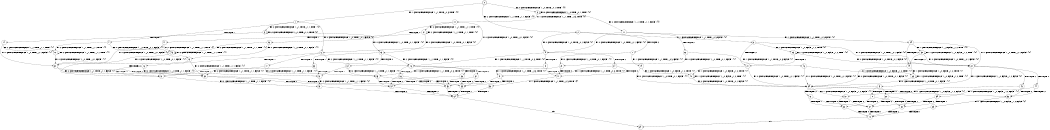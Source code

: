 digraph BCG {
size = "7, 10.5";
center = TRUE;
node [shape = circle];
0 [peripheries = 2];
0 -> 1 [label = "EX !1 !ATOMIC_EXCH_BRANCH (1, +1, TRUE, +0, 3, TRUE) !{0}"];
0 -> 2 [label = "EX !2 !ATOMIC_EXCH_BRANCH (1, +1, TRUE, +1, 1, FALSE) !{0}"];
0 -> 3 [label = "EX !0 !ATOMIC_EXCH_BRANCH (1, +0, TRUE, +0, 1, TRUE) !{0}"];
1 -> 4 [label = "TERMINATE !1"];
1 -> 5 [label = "EX !2 !ATOMIC_EXCH_BRANCH (1, +1, TRUE, +1, 1, TRUE) !{0}"];
1 -> 6 [label = "EX !0 !ATOMIC_EXCH_BRANCH (1, +0, TRUE, +0, 1, FALSE) !{0}"];
2 -> 7 [label = "TERMINATE !2"];
2 -> 8 [label = "EX !1 !ATOMIC_EXCH_BRANCH (1, +1, TRUE, +0, 3, FALSE) !{0}"];
2 -> 9 [label = "EX !0 !ATOMIC_EXCH_BRANCH (1, +0, TRUE, +0, 1, FALSE) !{0}"];
3 -> 10 [label = "EX !1 !ATOMIC_EXCH_BRANCH (1, +1, TRUE, +0, 3, TRUE) !{0}"];
3 -> 11 [label = "EX !2 !ATOMIC_EXCH_BRANCH (1, +1, TRUE, +1, 1, FALSE) !{0}"];
3 -> 3 [label = "EX !0 !ATOMIC_EXCH_BRANCH (1, +0, TRUE, +0, 1, TRUE) !{0}"];
4 -> 12 [label = "EX !2 !ATOMIC_EXCH_BRANCH (1, +1, TRUE, +1, 1, TRUE) !{1}"];
4 -> 13 [label = "EX !0 !ATOMIC_EXCH_BRANCH (1, +0, TRUE, +0, 1, FALSE) !{1}"];
5 -> 14 [label = "TERMINATE !1"];
5 -> 15 [label = "EX !0 !ATOMIC_EXCH_BRANCH (1, +0, TRUE, +0, 1, FALSE) !{0}"];
5 -> 5 [label = "EX !2 !ATOMIC_EXCH_BRANCH (1, +1, TRUE, +1, 1, TRUE) !{0}"];
6 -> 16 [label = "TERMINATE !1"];
6 -> 17 [label = "TERMINATE !0"];
6 -> 18 [label = "EX !2 !ATOMIC_EXCH_BRANCH (1, +1, TRUE, +1, 1, FALSE) !{0}"];
7 -> 19 [label = "EX !1 !ATOMIC_EXCH_BRANCH (1, +1, TRUE, +0, 3, FALSE) !{1}"];
7 -> 20 [label = "EX !0 !ATOMIC_EXCH_BRANCH (1, +0, TRUE, +0, 1, FALSE) !{1}"];
8 -> 21 [label = "TERMINATE !2"];
8 -> 22 [label = "EX !0 !ATOMIC_EXCH_BRANCH (1, +0, TRUE, +0, 1, FALSE) !{0}"];
8 -> 23 [label = "EX !1 !ATOMIC_EXCH_BRANCH (1, +0, FALSE, +1, 2, TRUE) !{0}"];
9 -> 24 [label = "TERMINATE !2"];
9 -> 25 [label = "TERMINATE !0"];
9 -> 18 [label = "EX !1 !ATOMIC_EXCH_BRANCH (1, +1, TRUE, +0, 3, TRUE) !{0}"];
10 -> 26 [label = "TERMINATE !1"];
10 -> 27 [label = "EX !2 !ATOMIC_EXCH_BRANCH (1, +1, TRUE, +1, 1, TRUE) !{0}"];
10 -> 6 [label = "EX !0 !ATOMIC_EXCH_BRANCH (1, +0, TRUE, +0, 1, FALSE) !{0}"];
11 -> 28 [label = "TERMINATE !2"];
11 -> 29 [label = "EX !1 !ATOMIC_EXCH_BRANCH (1, +1, TRUE, +0, 3, FALSE) !{0}"];
11 -> 9 [label = "EX !0 !ATOMIC_EXCH_BRANCH (1, +0, TRUE, +0, 1, FALSE) !{0}"];
12 -> 30 [label = "EX !0 !ATOMIC_EXCH_BRANCH (1, +0, TRUE, +0, 1, FALSE) !{1}"];
12 -> 12 [label = "EX !2 !ATOMIC_EXCH_BRANCH (1, +1, TRUE, +1, 1, TRUE) !{1}"];
13 -> 31 [label = "TERMINATE !0"];
13 -> 32 [label = "EX !2 !ATOMIC_EXCH_BRANCH (1, +1, TRUE, +1, 1, FALSE) !{1}"];
14 -> 12 [label = "EX !2 !ATOMIC_EXCH_BRANCH (1, +1, TRUE, +1, 1, TRUE) !{1}"];
14 -> 30 [label = "EX !0 !ATOMIC_EXCH_BRANCH (1, +0, TRUE, +0, 1, FALSE) !{1}"];
15 -> 33 [label = "TERMINATE !1"];
15 -> 34 [label = "TERMINATE !0"];
15 -> 18 [label = "EX !2 !ATOMIC_EXCH_BRANCH (1, +1, TRUE, +1, 1, FALSE) !{0}"];
16 -> 31 [label = "TERMINATE !0"];
16 -> 32 [label = "EX !2 !ATOMIC_EXCH_BRANCH (1, +1, TRUE, +1, 1, FALSE) !{1}"];
17 -> 31 [label = "TERMINATE !1"];
17 -> 35 [label = "EX !2 !ATOMIC_EXCH_BRANCH (1, +1, TRUE, +1, 1, FALSE) !{1}"];
18 -> 36 [label = "TERMINATE !1"];
18 -> 37 [label = "TERMINATE !2"];
18 -> 38 [label = "TERMINATE !0"];
19 -> 39 [label = "EX !0 !ATOMIC_EXCH_BRANCH (1, +0, TRUE, +0, 1, FALSE) !{1}"];
19 -> 40 [label = "EX !1 !ATOMIC_EXCH_BRANCH (1, +0, FALSE, +1, 2, TRUE) !{1}"];
20 -> 41 [label = "TERMINATE !0"];
20 -> 42 [label = "EX !1 !ATOMIC_EXCH_BRANCH (1, +1, TRUE, +0, 3, TRUE) !{1}"];
21 -> 40 [label = "EX !1 !ATOMIC_EXCH_BRANCH (1, +0, FALSE, +1, 2, TRUE) !{1}"];
21 -> 39 [label = "EX !0 !ATOMIC_EXCH_BRANCH (1, +0, TRUE, +0, 1, FALSE) !{1}"];
22 -> 43 [label = "TERMINATE !2"];
22 -> 44 [label = "TERMINATE !0"];
22 -> 45 [label = "EX !1 !ATOMIC_EXCH_BRANCH (1, +0, FALSE, +1, 2, FALSE) !{0}"];
23 -> 21 [label = "TERMINATE !2"];
23 -> 22 [label = "EX !0 !ATOMIC_EXCH_BRANCH (1, +0, TRUE, +0, 1, FALSE) !{0}"];
23 -> 23 [label = "EX !1 !ATOMIC_EXCH_BRANCH (1, +0, FALSE, +1, 2, TRUE) !{0}"];
24 -> 41 [label = "TERMINATE !0"];
24 -> 42 [label = "EX !1 !ATOMIC_EXCH_BRANCH (1, +1, TRUE, +0, 3, TRUE) !{1}"];
25 -> 41 [label = "TERMINATE !2"];
25 -> 35 [label = "EX !1 !ATOMIC_EXCH_BRANCH (1, +1, TRUE, +0, 3, TRUE) !{1}"];
26 -> 13 [label = "EX !0 !ATOMIC_EXCH_BRANCH (1, +0, TRUE, +0, 1, FALSE) !{1}"];
26 -> 46 [label = "EX !2 !ATOMIC_EXCH_BRANCH (1, +1, TRUE, +1, 1, TRUE) !{1}"];
27 -> 47 [label = "TERMINATE !1"];
27 -> 27 [label = "EX !2 !ATOMIC_EXCH_BRANCH (1, +1, TRUE, +1, 1, TRUE) !{0}"];
27 -> 15 [label = "EX !0 !ATOMIC_EXCH_BRANCH (1, +0, TRUE, +0, 1, FALSE) !{0}"];
28 -> 20 [label = "EX !0 !ATOMIC_EXCH_BRANCH (1, +0, TRUE, +0, 1, FALSE) !{1}"];
28 -> 48 [label = "EX !1 !ATOMIC_EXCH_BRANCH (1, +1, TRUE, +0, 3, FALSE) !{1}"];
29 -> 49 [label = "TERMINATE !2"];
29 -> 50 [label = "EX !1 !ATOMIC_EXCH_BRANCH (1, +0, FALSE, +1, 2, TRUE) !{0}"];
29 -> 22 [label = "EX !0 !ATOMIC_EXCH_BRANCH (1, +0, TRUE, +0, 1, FALSE) !{0}"];
30 -> 51 [label = "TERMINATE !0"];
30 -> 32 [label = "EX !2 !ATOMIC_EXCH_BRANCH (1, +1, TRUE, +1, 1, FALSE) !{1}"];
31 -> 52 [label = "EX !2 !ATOMIC_EXCH_BRANCH (1, +1, TRUE, +1, 1, FALSE) !{2}"];
32 -> 53 [label = "TERMINATE !2"];
32 -> 54 [label = "TERMINATE !0"];
33 -> 32 [label = "EX !2 !ATOMIC_EXCH_BRANCH (1, +1, TRUE, +1, 1, FALSE) !{1}"];
33 -> 51 [label = "TERMINATE !0"];
34 -> 35 [label = "EX !2 !ATOMIC_EXCH_BRANCH (1, +1, TRUE, +1, 1, FALSE) !{1}"];
34 -> 51 [label = "TERMINATE !1"];
35 -> 54 [label = "TERMINATE !1"];
35 -> 55 [label = "TERMINATE !2"];
36 -> 53 [label = "TERMINATE !2"];
36 -> 54 [label = "TERMINATE !0"];
37 -> 53 [label = "TERMINATE !1"];
37 -> 55 [label = "TERMINATE !0"];
38 -> 54 [label = "TERMINATE !1"];
38 -> 55 [label = "TERMINATE !2"];
39 -> 56 [label = "TERMINATE !0"];
39 -> 57 [label = "EX !1 !ATOMIC_EXCH_BRANCH (1, +0, FALSE, +1, 2, FALSE) !{1}"];
40 -> 39 [label = "EX !0 !ATOMIC_EXCH_BRANCH (1, +0, TRUE, +0, 1, FALSE) !{1}"];
40 -> 40 [label = "EX !1 !ATOMIC_EXCH_BRANCH (1, +0, FALSE, +1, 2, TRUE) !{1}"];
41 -> 58 [label = "EX !1 !ATOMIC_EXCH_BRANCH (1, +1, TRUE, +0, 3, TRUE) !{2}"];
42 -> 53 [label = "TERMINATE !1"];
42 -> 55 [label = "TERMINATE !0"];
43 -> 57 [label = "EX !1 !ATOMIC_EXCH_BRANCH (1, +0, FALSE, +1, 2, FALSE) !{1}"];
43 -> 56 [label = "TERMINATE !0"];
44 -> 59 [label = "EX !1 !ATOMIC_EXCH_BRANCH (1, +0, FALSE, +1, 2, FALSE) !{1}"];
44 -> 56 [label = "TERMINATE !2"];
45 -> 60 [label = "TERMINATE !1"];
45 -> 61 [label = "TERMINATE !2"];
45 -> 62 [label = "TERMINATE !0"];
46 -> 46 [label = "EX !2 !ATOMIC_EXCH_BRANCH (1, +1, TRUE, +1, 1, TRUE) !{1}"];
46 -> 30 [label = "EX !0 !ATOMIC_EXCH_BRANCH (1, +0, TRUE, +0, 1, FALSE) !{1}"];
47 -> 46 [label = "EX !2 !ATOMIC_EXCH_BRANCH (1, +1, TRUE, +1, 1, TRUE) !{1}"];
47 -> 30 [label = "EX !0 !ATOMIC_EXCH_BRANCH (1, +0, TRUE, +0, 1, FALSE) !{1}"];
48 -> 63 [label = "EX !1 !ATOMIC_EXCH_BRANCH (1, +0, FALSE, +1, 2, TRUE) !{1}"];
48 -> 39 [label = "EX !0 !ATOMIC_EXCH_BRANCH (1, +0, TRUE, +0, 1, FALSE) !{1}"];
49 -> 63 [label = "EX !1 !ATOMIC_EXCH_BRANCH (1, +0, FALSE, +1, 2, TRUE) !{1}"];
49 -> 39 [label = "EX !0 !ATOMIC_EXCH_BRANCH (1, +0, TRUE, +0, 1, FALSE) !{1}"];
50 -> 49 [label = "TERMINATE !2"];
50 -> 50 [label = "EX !1 !ATOMIC_EXCH_BRANCH (1, +0, FALSE, +1, 2, TRUE) !{0}"];
50 -> 22 [label = "EX !0 !ATOMIC_EXCH_BRANCH (1, +0, TRUE, +0, 1, FALSE) !{0}"];
51 -> 52 [label = "EX !2 !ATOMIC_EXCH_BRANCH (1, +1, TRUE, +1, 1, FALSE) !{2}"];
52 -> 64 [label = "TERMINATE !2"];
53 -> 64 [label = "TERMINATE !0"];
54 -> 64 [label = "TERMINATE !2"];
55 -> 64 [label = "TERMINATE !1"];
56 -> 65 [label = "EX !1 !ATOMIC_EXCH_BRANCH (1, +0, FALSE, +1, 2, FALSE) !{2}"];
57 -> 66 [label = "TERMINATE !1"];
57 -> 67 [label = "TERMINATE !0"];
58 -> 64 [label = "TERMINATE !1"];
59 -> 68 [label = "TERMINATE !1"];
59 -> 67 [label = "TERMINATE !2"];
60 -> 66 [label = "TERMINATE !2"];
60 -> 68 [label = "TERMINATE !0"];
61 -> 66 [label = "TERMINATE !1"];
61 -> 67 [label = "TERMINATE !0"];
62 -> 68 [label = "TERMINATE !1"];
62 -> 67 [label = "TERMINATE !2"];
63 -> 63 [label = "EX !1 !ATOMIC_EXCH_BRANCH (1, +0, FALSE, +1, 2, TRUE) !{1}"];
63 -> 39 [label = "EX !0 !ATOMIC_EXCH_BRANCH (1, +0, TRUE, +0, 1, FALSE) !{1}"];
64 -> 69 [label = "exit"];
65 -> 70 [label = "TERMINATE !1"];
66 -> 70 [label = "TERMINATE !0"];
67 -> 70 [label = "TERMINATE !1"];
68 -> 70 [label = "TERMINATE !2"];
70 -> 69 [label = "exit"];
}
